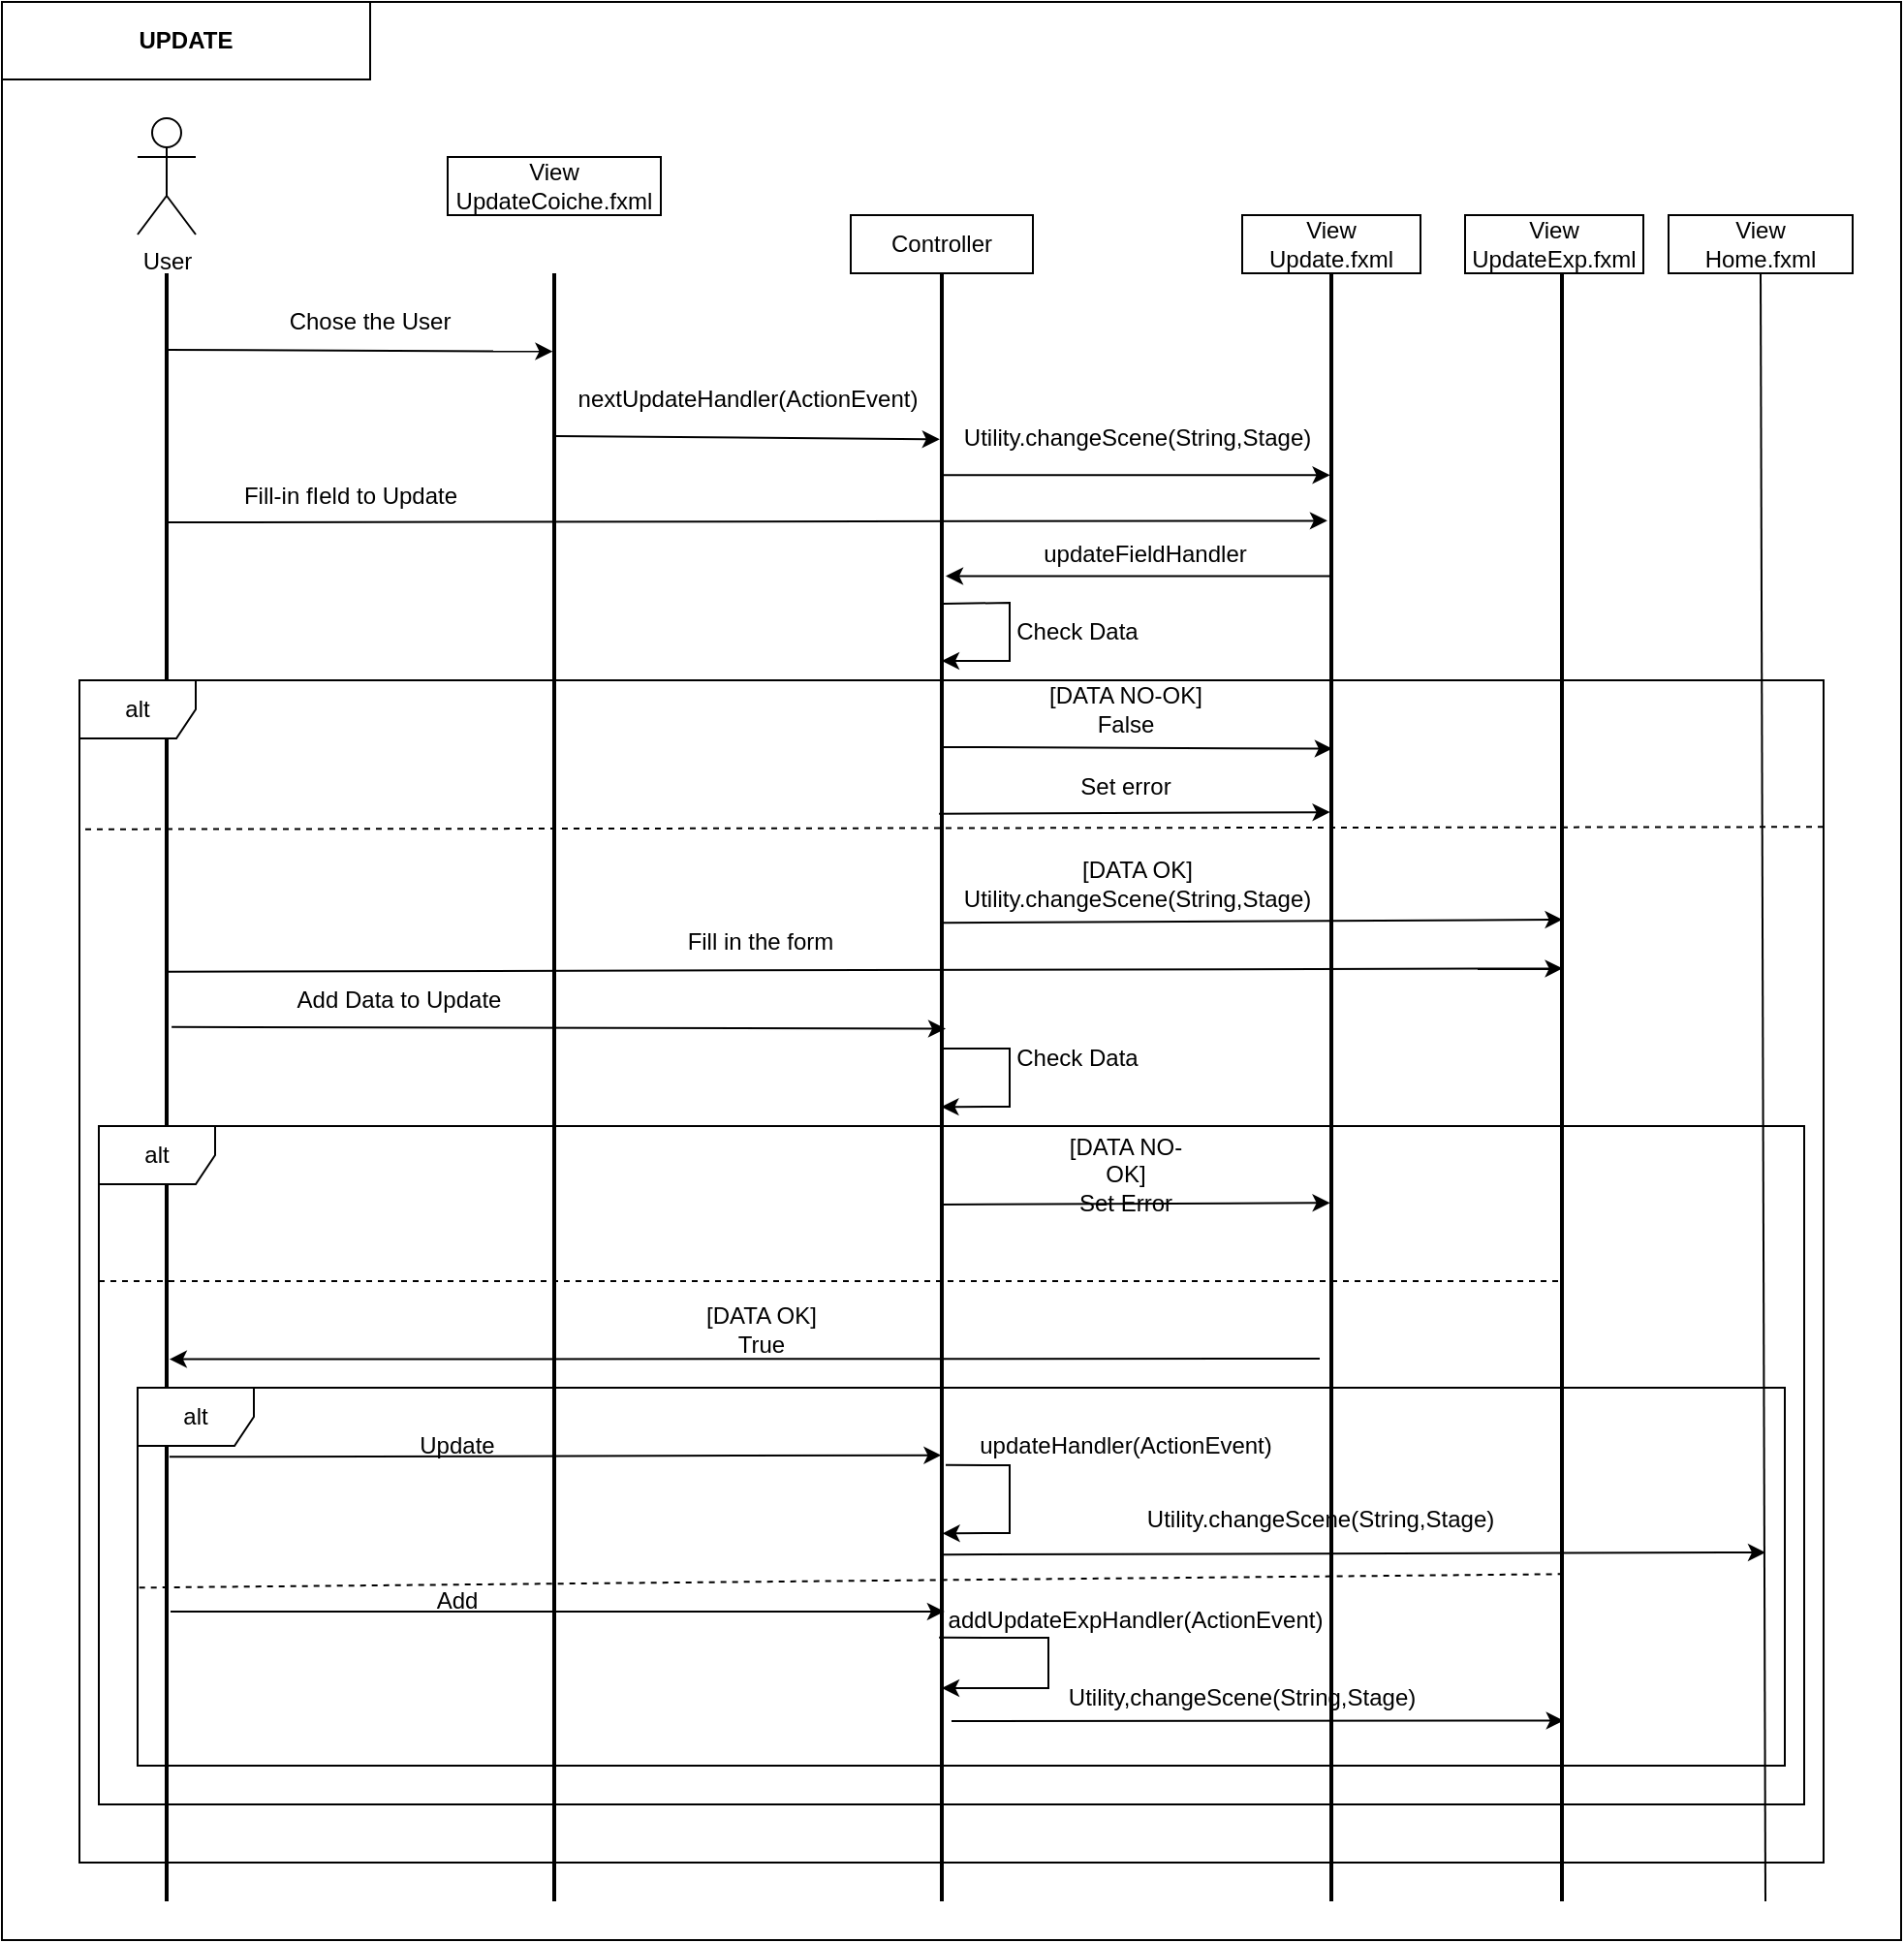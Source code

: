 <mxfile version="20.2.0" type="device"><diagram id="iaXaviEQAVbHTZb9_CxQ" name="Pagina-1"><mxGraphModel dx="2249" dy="1942" grid="1" gridSize="10" guides="1" tooltips="1" connect="1" arrows="1" fold="1" page="1" pageScale="1" pageWidth="827" pageHeight="1169" math="0" shadow="0"><root><mxCell id="0"/><mxCell id="1" parent="0"/><mxCell id="fbfCSaOWalz_XzLkc5Om-1" value="" style="rounded=0;whiteSpace=wrap;html=1;" vertex="1" parent="1"><mxGeometry x="-20" y="-50" width="980" height="1000" as="geometry"/></mxCell><mxCell id="lgkfnJCtKRa0PRzCwAqn-137" value="" style="line;strokeWidth=2;direction=south;html=1;" parent="1" vertex="1"><mxGeometry x="60" y="90" width="10" height="840" as="geometry"/></mxCell><mxCell id="lgkfnJCtKRa0PRzCwAqn-138" value="" style="line;strokeWidth=2;direction=south;html=1;" parent="1" vertex="1"><mxGeometry x="260" y="90" width="10" height="840" as="geometry"/></mxCell><mxCell id="lgkfnJCtKRa0PRzCwAqn-139" value="View&lt;br&gt;UpdateCoiche.fxml" style="rounded=0;whiteSpace=wrap;html=1;" parent="1" vertex="1"><mxGeometry x="210" y="30" width="110" height="30" as="geometry"/></mxCell><mxCell id="lgkfnJCtKRa0PRzCwAqn-140" value="" style="line;strokeWidth=2;direction=south;html=1;" parent="1" vertex="1"><mxGeometry x="460" y="90" width="10" height="840" as="geometry"/></mxCell><mxCell id="lgkfnJCtKRa0PRzCwAqn-141" value="Controller" style="rounded=0;whiteSpace=wrap;html=1;" parent="1" vertex="1"><mxGeometry x="418" y="60" width="94" height="30" as="geometry"/></mxCell><mxCell id="lgkfnJCtKRa0PRzCwAqn-142" value="User" style="shape=umlActor;verticalLabelPosition=bottom;verticalAlign=top;html=1;outlineConnect=0;" parent="1" vertex="1"><mxGeometry x="50" y="10" width="30" height="60" as="geometry"/></mxCell><mxCell id="lgkfnJCtKRa0PRzCwAqn-143" value="" style="endArrow=classic;html=1;rounded=0;exitX=0.047;exitY=0.497;exitDx=0;exitDy=0;exitPerimeter=0;entryX=0.048;entryY=0.577;entryDx=0;entryDy=0;entryPerimeter=0;" parent="1" source="lgkfnJCtKRa0PRzCwAqn-137" target="lgkfnJCtKRa0PRzCwAqn-138" edge="1"><mxGeometry width="50" height="50" relative="1" as="geometry"><mxPoint x="330" y="290" as="sourcePoint"/><mxPoint x="380" y="240" as="targetPoint"/><Array as="points"/></mxGeometry></mxCell><mxCell id="lgkfnJCtKRa0PRzCwAqn-144" value="Chose the User" style="text;html=1;strokeColor=none;fillColor=none;align=center;verticalAlign=middle;whiteSpace=wrap;rounded=0;" parent="1" vertex="1"><mxGeometry x="120" y="100" width="100" height="30" as="geometry"/></mxCell><mxCell id="lgkfnJCtKRa0PRzCwAqn-145" value="" style="endArrow=classic;html=1;rounded=0;entryX=0.102;entryY=0.61;entryDx=0;entryDy=0;entryPerimeter=0;exitX=0.1;exitY=0.5;exitDx=0;exitDy=0;exitPerimeter=0;" parent="1" source="lgkfnJCtKRa0PRzCwAqn-138" target="lgkfnJCtKRa0PRzCwAqn-140" edge="1"><mxGeometry width="50" height="50" relative="1" as="geometry"><mxPoint x="265" y="184" as="sourcePoint"/><mxPoint x="465" y="181" as="targetPoint"/></mxGeometry></mxCell><mxCell id="lgkfnJCtKRa0PRzCwAqn-146" value="nextUpdateHandler(ActionEvent)" style="text;html=1;strokeColor=none;fillColor=none;align=center;verticalAlign=middle;whiteSpace=wrap;rounded=0;" parent="1" vertex="1"><mxGeometry x="285" y="140" width="160" height="30" as="geometry"/></mxCell><mxCell id="lgkfnJCtKRa0PRzCwAqn-147" value="View&lt;br&gt;Update.fxml" style="rounded=0;whiteSpace=wrap;html=1;" parent="1" vertex="1"><mxGeometry x="620" y="60" width="92" height="30" as="geometry"/></mxCell><mxCell id="lgkfnJCtKRa0PRzCwAqn-148" value="" style="line;strokeWidth=2;direction=south;html=1;" parent="1" vertex="1"><mxGeometry x="661" y="90" width="10" height="840" as="geometry"/></mxCell><mxCell id="lgkfnJCtKRa0PRzCwAqn-149" value="" style="endArrow=classic;html=1;rounded=0;startArrow=none;exitX=0.291;exitY=0.529;exitDx=0;exitDy=0;exitPerimeter=0;entryX=0.292;entryY=0.457;entryDx=0;entryDy=0;entryPerimeter=0;" parent="1" source="lgkfnJCtKRa0PRzCwAqn-140" target="lgkfnJCtKRa0PRzCwAqn-148" edge="1"><mxGeometry width="50" height="50" relative="1" as="geometry"><mxPoint x="460" y="372" as="sourcePoint"/><mxPoint x="270" y="330" as="targetPoint"/><Array as="points"/></mxGeometry></mxCell><mxCell id="lgkfnJCtKRa0PRzCwAqn-150" value="[DATA NO-OK]&lt;br&gt;False" style="text;html=1;strokeColor=none;fillColor=none;align=center;verticalAlign=middle;whiteSpace=wrap;rounded=0;shadow=0;" parent="1" vertex="1"><mxGeometry x="465" y="300" width="190" height="30" as="geometry"/></mxCell><mxCell id="lgkfnJCtKRa0PRzCwAqn-151" value="" style="endArrow=classic;html=1;rounded=0;exitX=0.399;exitY=0.414;exitDx=0;exitDy=0;exitPerimeter=0;entryX=0.397;entryY=0.471;entryDx=0;entryDy=0;entryPerimeter=0;" parent="1" source="lgkfnJCtKRa0PRzCwAqn-140" target="lgkfnJCtKRa0PRzCwAqn-170" edge="1"><mxGeometry width="50" height="50" relative="1" as="geometry"><mxPoint x="470" y="460" as="sourcePoint"/><mxPoint x="660" y="408" as="targetPoint"/><Array as="points"/></mxGeometry></mxCell><mxCell id="lgkfnJCtKRa0PRzCwAqn-152" value="[DATA OK]&lt;br&gt;Utility.changeScene(String,Stage)" style="text;html=1;strokeColor=none;fillColor=none;align=center;verticalAlign=middle;whiteSpace=wrap;rounded=0;shadow=0;" parent="1" vertex="1"><mxGeometry x="520" y="390" width="92" height="30" as="geometry"/></mxCell><mxCell id="lgkfnJCtKRa0PRzCwAqn-153" value="Set error" style="text;html=1;strokeColor=none;fillColor=none;align=center;verticalAlign=middle;whiteSpace=wrap;rounded=0;shadow=0;" parent="1" vertex="1"><mxGeometry x="530" y="340" width="60" height="30" as="geometry"/></mxCell><mxCell id="lgkfnJCtKRa0PRzCwAqn-154" value="" style="endArrow=none;dashed=1;html=1;rounded=0;entryX=0;entryY=0.126;entryDx=0;entryDy=0;entryPerimeter=0;exitX=1;exitY=0.124;exitDx=0;exitDy=0;exitPerimeter=0;" parent="1" source="lgkfnJCtKRa0PRzCwAqn-183" target="lgkfnJCtKRa0PRzCwAqn-183" edge="1"><mxGeometry width="50" height="50" relative="1" as="geometry"><mxPoint x="700" y="410" as="sourcePoint"/><mxPoint x="380" y="340" as="targetPoint"/></mxGeometry></mxCell><mxCell id="lgkfnJCtKRa0PRzCwAqn-155" value="" style="endArrow=classic;html=1;rounded=0;exitX=0.124;exitY=0.479;exitDx=0;exitDy=0;exitPerimeter=0;entryX=0.124;entryY=0.571;entryDx=0;entryDy=0;entryPerimeter=0;" parent="1" source="lgkfnJCtKRa0PRzCwAqn-140" target="lgkfnJCtKRa0PRzCwAqn-148" edge="1"><mxGeometry width="50" height="50" relative="1" as="geometry"><mxPoint x="468" y="210" as="sourcePoint"/><mxPoint x="620" y="210" as="targetPoint"/><Array as="points"/></mxGeometry></mxCell><mxCell id="lgkfnJCtKRa0PRzCwAqn-157" value="" style="endArrow=classic;html=1;rounded=0;exitX=0.332;exitY=0.643;exitDx=0;exitDy=0;exitPerimeter=0;entryX=0.331;entryY=0.571;entryDx=0;entryDy=0;entryPerimeter=0;" parent="1" source="lgkfnJCtKRa0PRzCwAqn-140" target="lgkfnJCtKRa0PRzCwAqn-148" edge="1"><mxGeometry width="50" height="50" relative="1" as="geometry"><mxPoint x="460" y="394" as="sourcePoint"/><mxPoint x="270" y="370" as="targetPoint"/><Array as="points"/></mxGeometry></mxCell><mxCell id="lgkfnJCtKRa0PRzCwAqn-158" value="" style="endArrow=classic;html=1;rounded=0;entryX=0.427;entryY=0.471;entryDx=0;entryDy=0;entryPerimeter=0;exitX=0.429;exitY=0.451;exitDx=0;exitDy=0;exitPerimeter=0;" parent="1" source="lgkfnJCtKRa0PRzCwAqn-137" target="lgkfnJCtKRa0PRzCwAqn-170" edge="1"><mxGeometry width="50" height="50" relative="1" as="geometry"><mxPoint x="70" y="450" as="sourcePoint"/><mxPoint x="410" y="500" as="targetPoint"/></mxGeometry></mxCell><mxCell id="lgkfnJCtKRa0PRzCwAqn-159" value="Fill in the form" style="text;html=1;strokeColor=none;fillColor=none;align=center;verticalAlign=middle;whiteSpace=wrap;rounded=0;" parent="1" vertex="1"><mxGeometry x="329" y="420" width="85" height="30" as="geometry"/></mxCell><mxCell id="lgkfnJCtKRa0PRzCwAqn-160" value="Add Data to Update" style="text;html=1;strokeColor=none;fillColor=none;align=center;verticalAlign=middle;whiteSpace=wrap;rounded=0;" parent="1" vertex="1"><mxGeometry x="130" y="450" width="110" height="30" as="geometry"/></mxCell><mxCell id="lgkfnJCtKRa0PRzCwAqn-161" value="" style="endArrow=classic;html=1;rounded=0;exitX=0.463;exitY=0.243;exitDx=0;exitDy=0;exitPerimeter=0;entryX=0.464;entryY=0.3;entryDx=0;entryDy=0;entryPerimeter=0;" parent="1" source="lgkfnJCtKRa0PRzCwAqn-137" target="lgkfnJCtKRa0PRzCwAqn-140" edge="1"><mxGeometry width="50" height="50" relative="1" as="geometry"><mxPoint x="668" y="470" as="sourcePoint"/><mxPoint x="470" y="520" as="targetPoint"/><Array as="points"/></mxGeometry></mxCell><mxCell id="lgkfnJCtKRa0PRzCwAqn-162" value="" style="endArrow=classic;html=1;rounded=0;exitX=0.572;exitY=0.586;exitDx=0;exitDy=0;exitPerimeter=0;entryX=0.571;entryY=0.571;entryDx=0;entryDy=0;entryPerimeter=0;" parent="1" source="lgkfnJCtKRa0PRzCwAqn-140" target="lgkfnJCtKRa0PRzCwAqn-148" edge="1"><mxGeometry width="50" height="50" relative="1" as="geometry"><mxPoint x="530" y="640" as="sourcePoint"/><mxPoint x="580" y="590" as="targetPoint"/></mxGeometry></mxCell><mxCell id="lgkfnJCtKRa0PRzCwAqn-163" value="[DATA NO-OK]&lt;br&gt;Set Error" style="text;html=1;strokeColor=none;fillColor=none;align=center;verticalAlign=middle;whiteSpace=wrap;rounded=0;" parent="1" vertex="1"><mxGeometry x="520" y="540" width="80" height="30" as="geometry"/></mxCell><mxCell id="lgkfnJCtKRa0PRzCwAqn-164" value="" style="endArrow=none;dashed=1;html=1;rounded=0;entryX=0.619;entryY=0.548;entryDx=0;entryDy=0;entryPerimeter=0;" parent="1" target="lgkfnJCtKRa0PRzCwAqn-170" edge="1"><mxGeometry width="50" height="50" relative="1" as="geometry"><mxPoint x="30" y="610" as="sourcePoint"/><mxPoint x="400" y="610" as="targetPoint"/></mxGeometry></mxCell><mxCell id="lgkfnJCtKRa0PRzCwAqn-165" value="" style="endArrow=classic;html=1;rounded=0;entryX=0.667;entryY=0.357;entryDx=0;entryDy=0;entryPerimeter=0;" parent="1" target="lgkfnJCtKRa0PRzCwAqn-137" edge="1"><mxGeometry width="50" height="50" relative="1" as="geometry"><mxPoint x="660" y="650" as="sourcePoint"/><mxPoint x="430" y="680" as="targetPoint"/></mxGeometry></mxCell><mxCell id="lgkfnJCtKRa0PRzCwAqn-166" value="[DATA OK]&lt;br&gt;True" style="text;html=1;strokeColor=none;fillColor=none;align=center;verticalAlign=middle;whiteSpace=wrap;rounded=0;" parent="1" vertex="1"><mxGeometry x="341.5" y="620" width="60" height="30" as="geometry"/></mxCell><mxCell id="lgkfnJCtKRa0PRzCwAqn-167" value="" style="endArrow=none;dashed=1;html=1;rounded=0;exitX=0.001;exitY=0.529;exitDx=0;exitDy=0;exitPerimeter=0;entryX=0.799;entryY=0.529;entryDx=0;entryDy=0;entryPerimeter=0;" parent="1" source="lgkfnJCtKRa0PRzCwAqn-136" target="lgkfnJCtKRa0PRzCwAqn-170" edge="1"><mxGeometry width="50" height="50" relative="1" as="geometry"><mxPoint x="70" y="770" as="sourcePoint"/><mxPoint x="800" y="770" as="targetPoint"/></mxGeometry></mxCell><mxCell id="lgkfnJCtKRa0PRzCwAqn-168" value="" style="endArrow=classic;html=1;rounded=0;exitX=0.727;exitY=0.357;exitDx=0;exitDy=0;exitPerimeter=0;entryX=0.726;entryY=0.529;entryDx=0;entryDy=0;entryPerimeter=0;" parent="1" source="lgkfnJCtKRa0PRzCwAqn-137" target="lgkfnJCtKRa0PRzCwAqn-140" edge="1"><mxGeometry width="50" height="50" relative="1" as="geometry"><mxPoint x="190" y="720" as="sourcePoint"/><mxPoint x="350" y="700" as="targetPoint"/></mxGeometry></mxCell><mxCell id="lgkfnJCtKRa0PRzCwAqn-169" value="Update" style="text;html=1;strokeColor=none;fillColor=none;align=center;verticalAlign=middle;whiteSpace=wrap;rounded=0;" parent="1" vertex="1"><mxGeometry x="170" y="680" width="90" height="30" as="geometry"/></mxCell><mxCell id="lgkfnJCtKRa0PRzCwAqn-170" value="" style="line;strokeWidth=2;direction=south;html=1;" parent="1" vertex="1"><mxGeometry x="780" y="90" width="10" height="840" as="geometry"/></mxCell><mxCell id="lgkfnJCtKRa0PRzCwAqn-171" value="View&lt;br&gt;UpdateExp.fxml" style="rounded=0;whiteSpace=wrap;html=1;" parent="1" vertex="1"><mxGeometry x="735" y="60" width="92" height="30" as="geometry"/></mxCell><mxCell id="lgkfnJCtKRa0PRzCwAqn-172" value="" style="endArrow=classic;html=1;rounded=0;exitX=0.787;exitY=0.471;exitDx=0;exitDy=0;exitPerimeter=0;" parent="1" source="lgkfnJCtKRa0PRzCwAqn-140" edge="1"><mxGeometry width="50" height="50" relative="1" as="geometry"><mxPoint x="490" y="770" as="sourcePoint"/><mxPoint x="890" y="750" as="targetPoint"/></mxGeometry></mxCell><mxCell id="lgkfnJCtKRa0PRzCwAqn-173" value="" style="endArrow=classic;html=1;rounded=0;exitX=0.822;exitY=0.3;exitDx=0;exitDy=0;exitPerimeter=0;entryX=0.822;entryY=0.357;entryDx=0;entryDy=0;entryPerimeter=0;" parent="1" source="lgkfnJCtKRa0PRzCwAqn-137" target="lgkfnJCtKRa0PRzCwAqn-140" edge="1"><mxGeometry width="50" height="50" relative="1" as="geometry"><mxPoint x="310" y="870" as="sourcePoint"/><mxPoint x="360" y="820" as="targetPoint"/><Array as="points"/></mxGeometry></mxCell><mxCell id="lgkfnJCtKRa0PRzCwAqn-174" value="Add" style="text;html=1;strokeColor=none;fillColor=none;align=center;verticalAlign=middle;whiteSpace=wrap;rounded=0;" parent="1" vertex="1"><mxGeometry x="185" y="760" width="60" height="30" as="geometry"/></mxCell><mxCell id="lgkfnJCtKRa0PRzCwAqn-175" value="" style="endArrow=classic;html=1;rounded=0;exitX=0.838;exitY=0.643;exitDx=0;exitDy=0;exitPerimeter=0;" parent="1" source="lgkfnJCtKRa0PRzCwAqn-140" edge="1"><mxGeometry width="50" height="50" relative="1" as="geometry"><mxPoint x="470" y="800" as="sourcePoint"/><mxPoint x="465" y="820" as="targetPoint"/><Array as="points"><mxPoint x="520" y="794"/><mxPoint x="520" y="820"/></Array></mxGeometry></mxCell><mxCell id="lgkfnJCtKRa0PRzCwAqn-176" value="addUpdateExpHandler(ActionEvent)" style="text;html=1;strokeColor=none;fillColor=none;align=center;verticalAlign=middle;whiteSpace=wrap;rounded=0;" parent="1" vertex="1"><mxGeometry x="540" y="770" width="50" height="30" as="geometry"/></mxCell><mxCell id="lgkfnJCtKRa0PRzCwAqn-177" value="" style="endArrow=classic;html=1;rounded=0;exitX=0.732;exitY=0.3;exitDx=0;exitDy=0;exitPerimeter=0;entryX=0.774;entryY=0.471;entryDx=0;entryDy=0;entryPerimeter=0;" parent="1" source="lgkfnJCtKRa0PRzCwAqn-140" target="lgkfnJCtKRa0PRzCwAqn-140" edge="1"><mxGeometry width="50" height="50" relative="1" as="geometry"><mxPoint x="360" y="790" as="sourcePoint"/><mxPoint x="410" y="740" as="targetPoint"/><Array as="points"><mxPoint x="500" y="705"/><mxPoint x="500" y="740"/></Array></mxGeometry></mxCell><mxCell id="lgkfnJCtKRa0PRzCwAqn-178" value="updateHandler(ActionEvent)" style="text;html=1;strokeColor=none;fillColor=none;align=center;verticalAlign=middle;whiteSpace=wrap;rounded=0;" parent="1" vertex="1"><mxGeometry x="530" y="680" width="60" height="30" as="geometry"/></mxCell><mxCell id="lgkfnJCtKRa0PRzCwAqn-179" value="&lt;br&gt;Utility.changeScene(String,Stage)" style="text;html=1;strokeColor=none;fillColor=none;align=center;verticalAlign=middle;whiteSpace=wrap;rounded=0;shadow=0;" parent="1" vertex="1"><mxGeometry x="630" y="710" width="61" height="30" as="geometry"/></mxCell><mxCell id="lgkfnJCtKRa0PRzCwAqn-180" value="" style="endArrow=classic;html=1;rounded=0;entryX=0.889;entryY=0.414;entryDx=0;entryDy=0;entryPerimeter=0;" parent="1" target="lgkfnJCtKRa0PRzCwAqn-170" edge="1"><mxGeometry width="50" height="50" relative="1" as="geometry"><mxPoint x="470" y="837" as="sourcePoint"/><mxPoint x="630" y="800" as="targetPoint"/></mxGeometry></mxCell><mxCell id="lgkfnJCtKRa0PRzCwAqn-181" value="Utility,changeScene(String,Stage)" style="text;html=1;strokeColor=none;fillColor=none;align=center;verticalAlign=middle;whiteSpace=wrap;rounded=0;" parent="1" vertex="1"><mxGeometry x="590" y="810" width="60" height="30" as="geometry"/></mxCell><mxCell id="lgkfnJCtKRa0PRzCwAqn-185" value="Utility.changeScene(String,Stage)" style="text;html=1;strokeColor=none;fillColor=none;align=center;verticalAlign=middle;whiteSpace=wrap;rounded=0;" parent="1" vertex="1"><mxGeometry x="536" y="160" width="60" height="30" as="geometry"/></mxCell><mxCell id="lgkfnJCtKRa0PRzCwAqn-186" value="" style="endArrow=classic;html=1;rounded=0;exitX=0.153;exitY=0.557;exitDx=0;exitDy=0;exitPerimeter=0;entryX=0.152;entryY=0.705;entryDx=0;entryDy=0;entryPerimeter=0;" parent="1" source="lgkfnJCtKRa0PRzCwAqn-137" target="lgkfnJCtKRa0PRzCwAqn-148" edge="1"><mxGeometry width="50" height="50" relative="1" as="geometry"><mxPoint x="280" y="260" as="sourcePoint"/><mxPoint x="610" y="220" as="targetPoint"/></mxGeometry></mxCell><mxCell id="lgkfnJCtKRa0PRzCwAqn-187" value="Fill-in fIeld to Update" style="text;html=1;strokeColor=none;fillColor=none;align=center;verticalAlign=middle;whiteSpace=wrap;rounded=0;" parent="1" vertex="1"><mxGeometry x="100" y="190" width="120" height="30" as="geometry"/></mxCell><mxCell id="lgkfnJCtKRa0PRzCwAqn-189" value="" style="endArrow=classic;html=1;rounded=0;exitX=0.186;exitY=0.467;exitDx=0;exitDy=0;exitPerimeter=0;entryX=0.186;entryY=0.3;entryDx=0;entryDy=0;entryPerimeter=0;" parent="1" source="lgkfnJCtKRa0PRzCwAqn-148" target="lgkfnJCtKRa0PRzCwAqn-140" edge="1"><mxGeometry width="50" height="50" relative="1" as="geometry"><mxPoint x="390" y="250" as="sourcePoint"/><mxPoint x="440" y="200" as="targetPoint"/></mxGeometry></mxCell><mxCell id="lgkfnJCtKRa0PRzCwAqn-190" value="updateFieldHandler" style="text;html=1;strokeColor=none;fillColor=none;align=center;verticalAlign=middle;whiteSpace=wrap;rounded=0;" parent="1" vertex="1"><mxGeometry x="540" y="220" width="60" height="30" as="geometry"/></mxCell><mxCell id="lgkfnJCtKRa0PRzCwAqn-191" value="" style="endArrow=classic;html=1;rounded=0;exitX=0.203;exitY=0.471;exitDx=0;exitDy=0;exitPerimeter=0;" parent="1" source="lgkfnJCtKRa0PRzCwAqn-140" edge="1"><mxGeometry width="50" height="50" relative="1" as="geometry"><mxPoint x="400" y="280" as="sourcePoint"/><mxPoint x="465" y="290" as="targetPoint"/><Array as="points"><mxPoint x="500" y="260"/><mxPoint x="500" y="290"/></Array></mxGeometry></mxCell><mxCell id="lgkfnJCtKRa0PRzCwAqn-192" value="Check Data" style="text;html=1;strokeColor=none;fillColor=none;align=center;verticalAlign=middle;whiteSpace=wrap;rounded=0;" parent="1" vertex="1"><mxGeometry x="500" y="260" width="70" height="30" as="geometry"/></mxCell><mxCell id="lgkfnJCtKRa0PRzCwAqn-195" value="" style="endArrow=classic;html=1;rounded=0;entryX=0.512;entryY=0.529;entryDx=0;entryDy=0;entryPerimeter=0;" parent="1" target="lgkfnJCtKRa0PRzCwAqn-140" edge="1"><mxGeometry width="50" height="50" relative="1" as="geometry"><mxPoint x="465" y="490" as="sourcePoint"/><mxPoint x="470" y="520" as="targetPoint"/><Array as="points"><mxPoint x="500" y="490"/><mxPoint x="500" y="520"/></Array></mxGeometry></mxCell><mxCell id="lgkfnJCtKRa0PRzCwAqn-196" value="Check Data" style="text;html=1;strokeColor=none;fillColor=none;align=center;verticalAlign=middle;whiteSpace=wrap;rounded=0;" parent="1" vertex="1"><mxGeometry x="500" y="480" width="70" height="30" as="geometry"/></mxCell><mxCell id="lgkfnJCtKRa0PRzCwAqn-197" value="View&lt;br&gt;Home.fxml" style="rounded=0;whiteSpace=wrap;html=1;shadow=0;" parent="1" vertex="1"><mxGeometry x="840" y="60" width="95" height="30" as="geometry"/></mxCell><mxCell id="lgkfnJCtKRa0PRzCwAqn-198" value="" style="endArrow=none;html=1;rounded=0;entryX=0.5;entryY=1;entryDx=0;entryDy=0;" parent="1" target="lgkfnJCtKRa0PRzCwAqn-197" edge="1"><mxGeometry width="50" height="50" relative="1" as="geometry"><mxPoint x="890" y="930" as="sourcePoint"/><mxPoint x="740" y="180" as="targetPoint"/></mxGeometry></mxCell><mxCell id="lgkfnJCtKRa0PRzCwAqn-136" value="alt" style="shape=umlFrame;whiteSpace=wrap;html=1;" parent="1" vertex="1"><mxGeometry x="50" y="665" width="850" height="195" as="geometry"/></mxCell><mxCell id="lgkfnJCtKRa0PRzCwAqn-182" value="alt" style="shape=umlFrame;whiteSpace=wrap;html=1;" parent="1" vertex="1"><mxGeometry x="30" y="530" width="880" height="350" as="geometry"/></mxCell><mxCell id="lgkfnJCtKRa0PRzCwAqn-183" value="alt" style="shape=umlFrame;whiteSpace=wrap;html=1;shadow=0;" parent="1" vertex="1"><mxGeometry x="20" y="300" width="900" height="610" as="geometry"/></mxCell><mxCell id="fbfCSaOWalz_XzLkc5Om-2" value="&lt;b&gt;UPDATE&lt;/b&gt;" style="rounded=0;whiteSpace=wrap;html=1;" vertex="1" parent="1"><mxGeometry x="-20" y="-50" width="190" height="40" as="geometry"/></mxCell></root></mxGraphModel></diagram></mxfile>